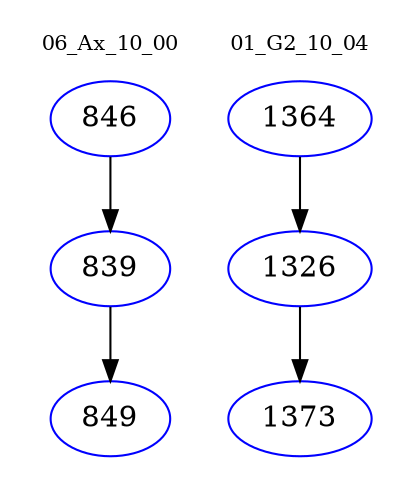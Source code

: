 digraph{
subgraph cluster_0 {
color = white
label = "06_Ax_10_00";
fontsize=10;
T0_846 [label="846", color="blue"]
T0_846 -> T0_839 [color="black"]
T0_839 [label="839", color="blue"]
T0_839 -> T0_849 [color="black"]
T0_849 [label="849", color="blue"]
}
subgraph cluster_1 {
color = white
label = "01_G2_10_04";
fontsize=10;
T1_1364 [label="1364", color="blue"]
T1_1364 -> T1_1326 [color="black"]
T1_1326 [label="1326", color="blue"]
T1_1326 -> T1_1373 [color="black"]
T1_1373 [label="1373", color="blue"]
}
}
